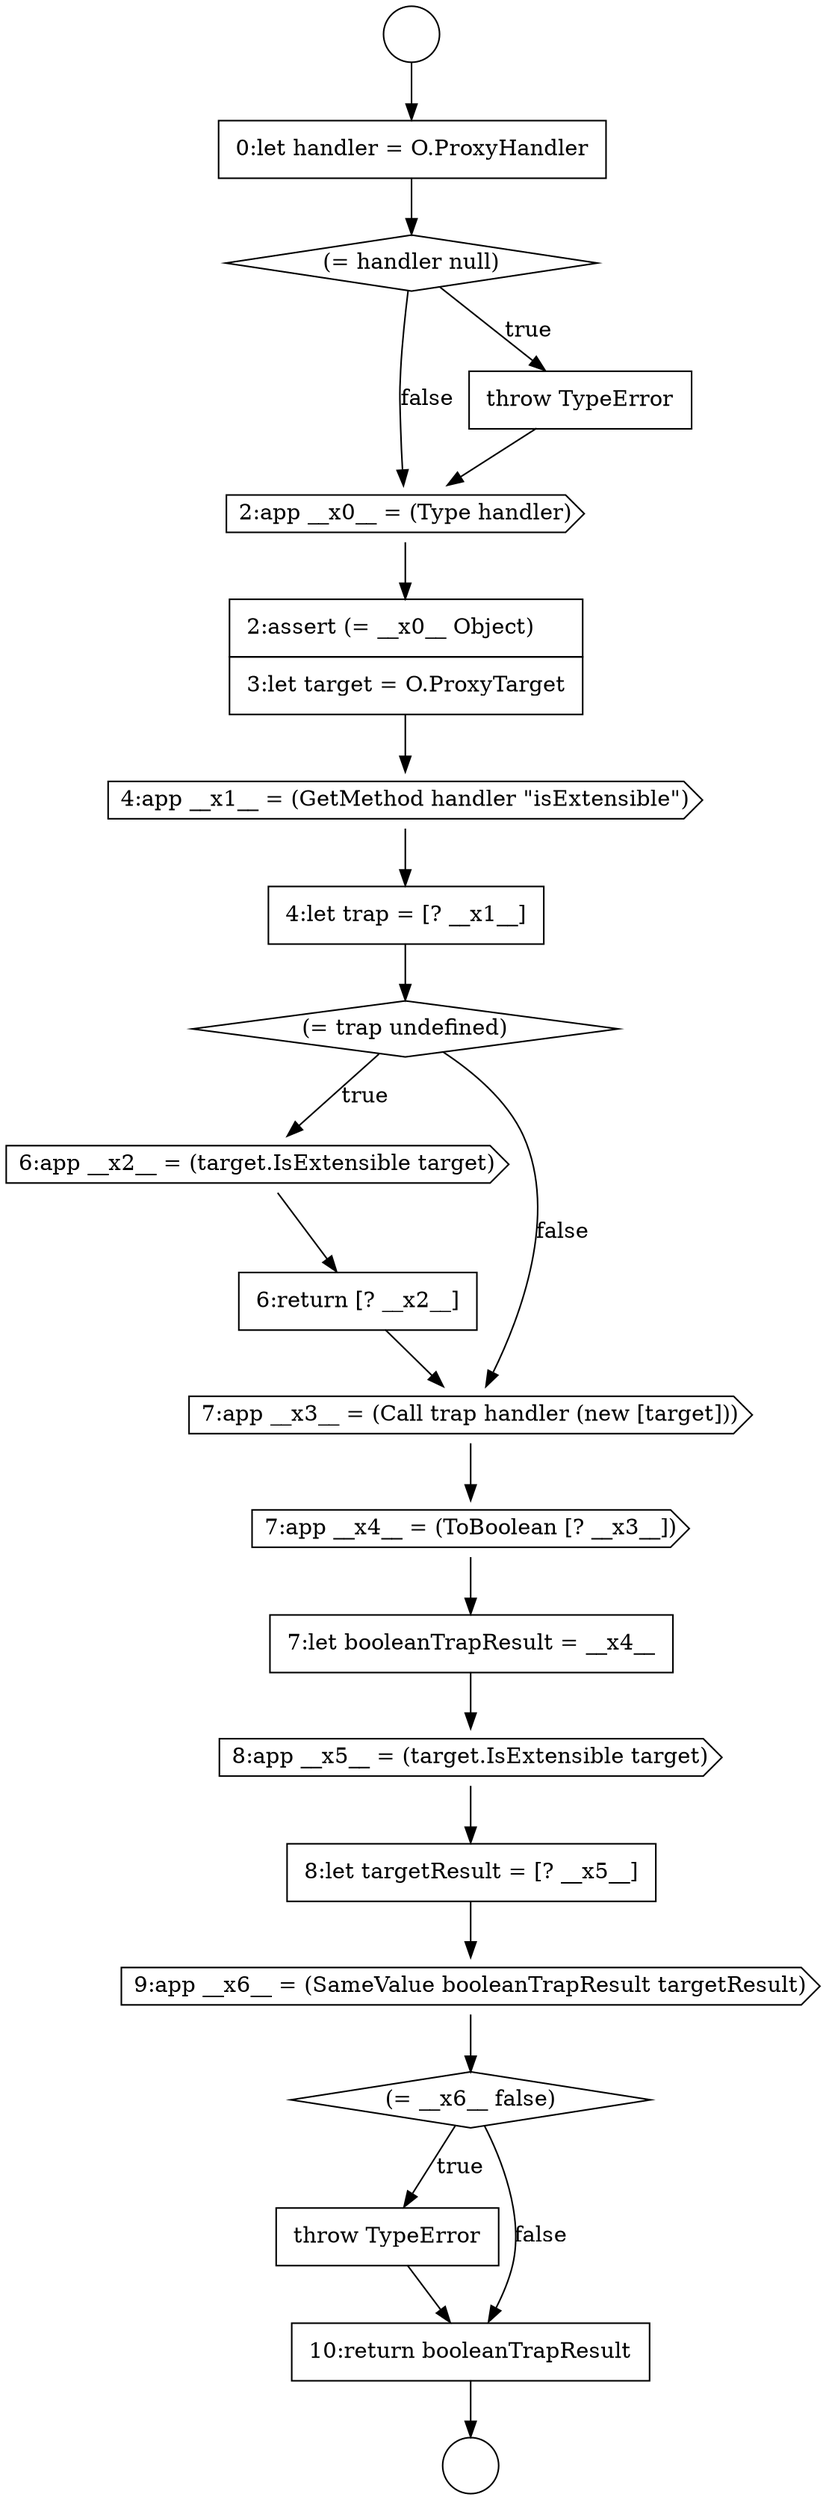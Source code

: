 digraph {
  node2940 [shape=none, margin=0, label=<<font color="black">
    <table border="0" cellborder="1" cellspacing="0" cellpadding="10">
      <tr><td align="left">8:let targetResult = [? __x5__]</td></tr>
    </table>
  </font>> color="black" fillcolor="white" style=filled]
  node2933 [shape=diamond, label=<<font color="black">(= trap undefined)</font>> color="black" fillcolor="white" style=filled]
  node2929 [shape=cds, label=<<font color="black">2:app __x0__ = (Type handler)</font>> color="black" fillcolor="white" style=filled]
  node2925 [shape=circle label=" " color="black" fillcolor="white" style=filled]
  node2937 [shape=cds, label=<<font color="black">7:app __x4__ = (ToBoolean [? __x3__])</font>> color="black" fillcolor="white" style=filled]
  node2932 [shape=none, margin=0, label=<<font color="black">
    <table border="0" cellborder="1" cellspacing="0" cellpadding="10">
      <tr><td align="left">4:let trap = [? __x1__]</td></tr>
    </table>
  </font>> color="black" fillcolor="white" style=filled]
  node2926 [shape=none, margin=0, label=<<font color="black">
    <table border="0" cellborder="1" cellspacing="0" cellpadding="10">
      <tr><td align="left">0:let handler = O.ProxyHandler</td></tr>
    </table>
  </font>> color="black" fillcolor="white" style=filled]
  node2938 [shape=none, margin=0, label=<<font color="black">
    <table border="0" cellborder="1" cellspacing="0" cellpadding="10">
      <tr><td align="left">7:let booleanTrapResult = __x4__</td></tr>
    </table>
  </font>> color="black" fillcolor="white" style=filled]
  node2935 [shape=none, margin=0, label=<<font color="black">
    <table border="0" cellborder="1" cellspacing="0" cellpadding="10">
      <tr><td align="left">6:return [? __x2__]</td></tr>
    </table>
  </font>> color="black" fillcolor="white" style=filled]
  node2943 [shape=none, margin=0, label=<<font color="black">
    <table border="0" cellborder="1" cellspacing="0" cellpadding="10">
      <tr><td align="left">throw TypeError</td></tr>
    </table>
  </font>> color="black" fillcolor="white" style=filled]
  node2928 [shape=none, margin=0, label=<<font color="black">
    <table border="0" cellborder="1" cellspacing="0" cellpadding="10">
      <tr><td align="left">throw TypeError</td></tr>
    </table>
  </font>> color="black" fillcolor="white" style=filled]
  node2931 [shape=cds, label=<<font color="black">4:app __x1__ = (GetMethod handler &quot;isExtensible&quot;)</font>> color="black" fillcolor="white" style=filled]
  node2927 [shape=diamond, label=<<font color="black">(= handler null)</font>> color="black" fillcolor="white" style=filled]
  node2942 [shape=diamond, label=<<font color="black">(= __x6__ false)</font>> color="black" fillcolor="white" style=filled]
  node2939 [shape=cds, label=<<font color="black">8:app __x5__ = (target.IsExtensible target)</font>> color="black" fillcolor="white" style=filled]
  node2924 [shape=circle label=" " color="black" fillcolor="white" style=filled]
  node2934 [shape=cds, label=<<font color="black">6:app __x2__ = (target.IsExtensible target)</font>> color="black" fillcolor="white" style=filled]
  node2944 [shape=none, margin=0, label=<<font color="black">
    <table border="0" cellborder="1" cellspacing="0" cellpadding="10">
      <tr><td align="left">10:return booleanTrapResult</td></tr>
    </table>
  </font>> color="black" fillcolor="white" style=filled]
  node2930 [shape=none, margin=0, label=<<font color="black">
    <table border="0" cellborder="1" cellspacing="0" cellpadding="10">
      <tr><td align="left">2:assert (= __x0__ Object)</td></tr>
      <tr><td align="left">3:let target = O.ProxyTarget</td></tr>
    </table>
  </font>> color="black" fillcolor="white" style=filled]
  node2936 [shape=cds, label=<<font color="black">7:app __x3__ = (Call trap handler (new [target]))</font>> color="black" fillcolor="white" style=filled]
  node2941 [shape=cds, label=<<font color="black">9:app __x6__ = (SameValue booleanTrapResult targetResult)</font>> color="black" fillcolor="white" style=filled]
  node2929 -> node2930 [ color="black"]
  node2932 -> node2933 [ color="black"]
  node2941 -> node2942 [ color="black"]
  node2939 -> node2940 [ color="black"]
  node2931 -> node2932 [ color="black"]
  node2940 -> node2941 [ color="black"]
  node2934 -> node2935 [ color="black"]
  node2928 -> node2929 [ color="black"]
  node2935 -> node2936 [ color="black"]
  node2933 -> node2934 [label=<<font color="black">true</font>> color="black"]
  node2933 -> node2936 [label=<<font color="black">false</font>> color="black"]
  node2926 -> node2927 [ color="black"]
  node2944 -> node2925 [ color="black"]
  node2924 -> node2926 [ color="black"]
  node2943 -> node2944 [ color="black"]
  node2942 -> node2943 [label=<<font color="black">true</font>> color="black"]
  node2942 -> node2944 [label=<<font color="black">false</font>> color="black"]
  node2927 -> node2928 [label=<<font color="black">true</font>> color="black"]
  node2927 -> node2929 [label=<<font color="black">false</font>> color="black"]
  node2937 -> node2938 [ color="black"]
  node2936 -> node2937 [ color="black"]
  node2930 -> node2931 [ color="black"]
  node2938 -> node2939 [ color="black"]
}
